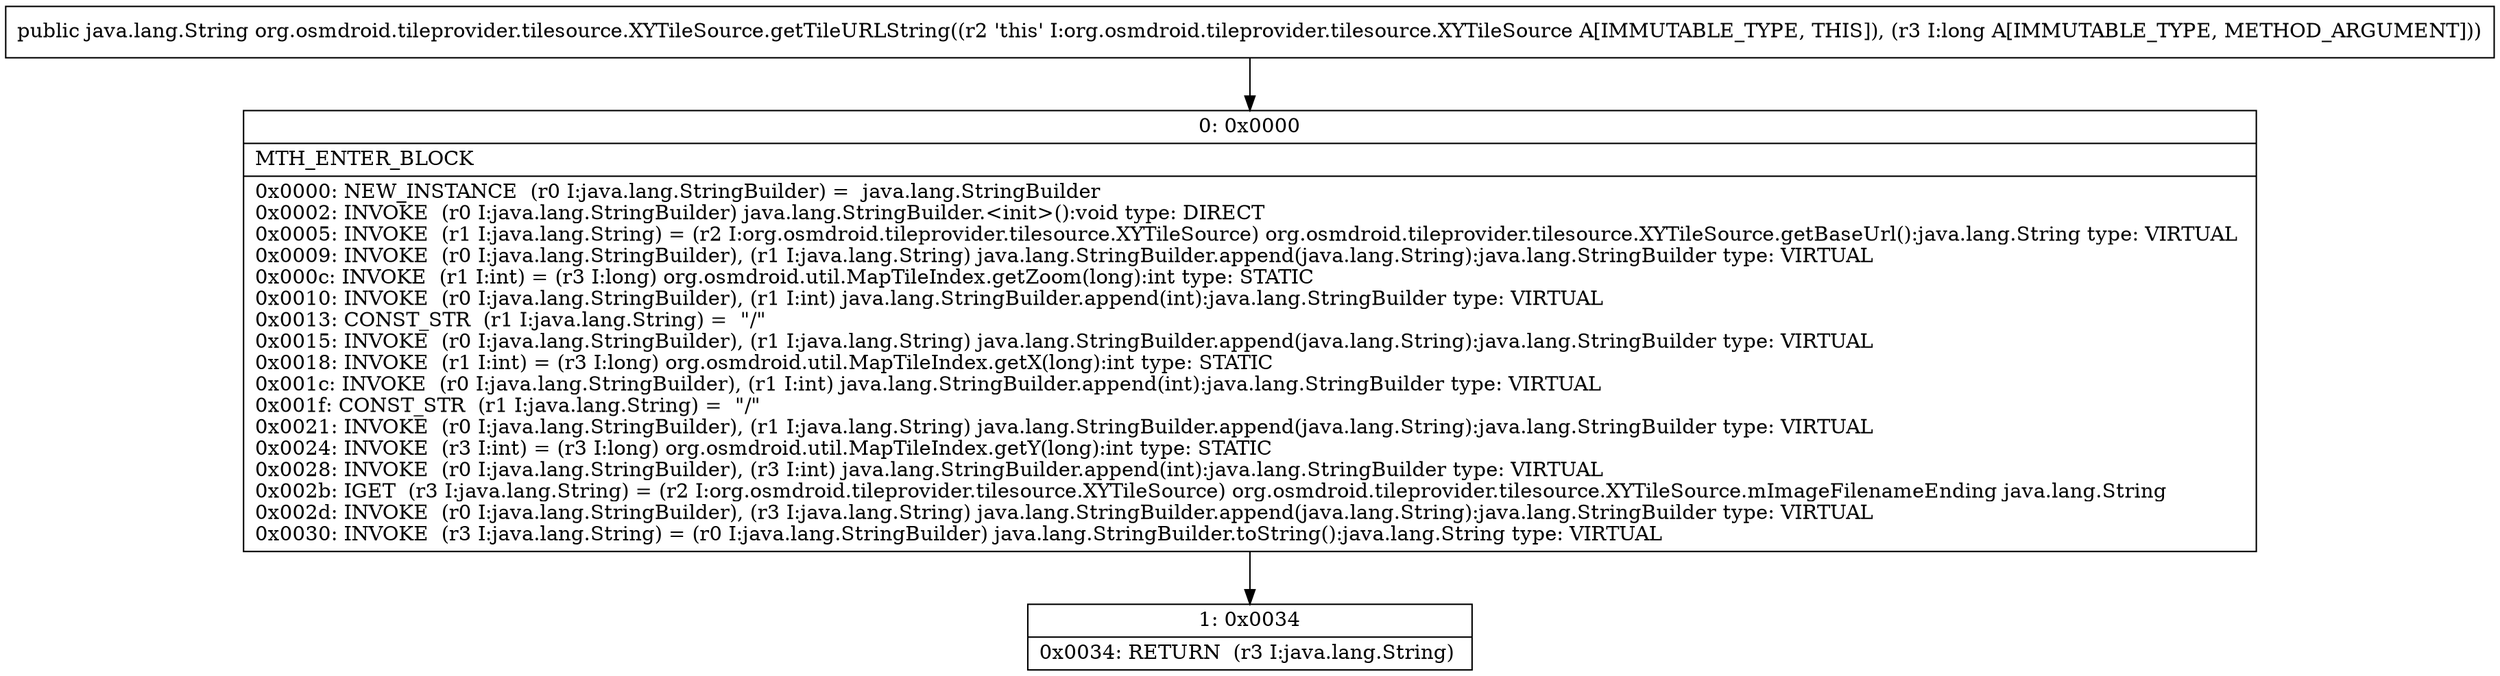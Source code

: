 digraph "CFG fororg.osmdroid.tileprovider.tilesource.XYTileSource.getTileURLString(J)Ljava\/lang\/String;" {
Node_0 [shape=record,label="{0\:\ 0x0000|MTH_ENTER_BLOCK\l|0x0000: NEW_INSTANCE  (r0 I:java.lang.StringBuilder) =  java.lang.StringBuilder \l0x0002: INVOKE  (r0 I:java.lang.StringBuilder) java.lang.StringBuilder.\<init\>():void type: DIRECT \l0x0005: INVOKE  (r1 I:java.lang.String) = (r2 I:org.osmdroid.tileprovider.tilesource.XYTileSource) org.osmdroid.tileprovider.tilesource.XYTileSource.getBaseUrl():java.lang.String type: VIRTUAL \l0x0009: INVOKE  (r0 I:java.lang.StringBuilder), (r1 I:java.lang.String) java.lang.StringBuilder.append(java.lang.String):java.lang.StringBuilder type: VIRTUAL \l0x000c: INVOKE  (r1 I:int) = (r3 I:long) org.osmdroid.util.MapTileIndex.getZoom(long):int type: STATIC \l0x0010: INVOKE  (r0 I:java.lang.StringBuilder), (r1 I:int) java.lang.StringBuilder.append(int):java.lang.StringBuilder type: VIRTUAL \l0x0013: CONST_STR  (r1 I:java.lang.String) =  \"\/\" \l0x0015: INVOKE  (r0 I:java.lang.StringBuilder), (r1 I:java.lang.String) java.lang.StringBuilder.append(java.lang.String):java.lang.StringBuilder type: VIRTUAL \l0x0018: INVOKE  (r1 I:int) = (r3 I:long) org.osmdroid.util.MapTileIndex.getX(long):int type: STATIC \l0x001c: INVOKE  (r0 I:java.lang.StringBuilder), (r1 I:int) java.lang.StringBuilder.append(int):java.lang.StringBuilder type: VIRTUAL \l0x001f: CONST_STR  (r1 I:java.lang.String) =  \"\/\" \l0x0021: INVOKE  (r0 I:java.lang.StringBuilder), (r1 I:java.lang.String) java.lang.StringBuilder.append(java.lang.String):java.lang.StringBuilder type: VIRTUAL \l0x0024: INVOKE  (r3 I:int) = (r3 I:long) org.osmdroid.util.MapTileIndex.getY(long):int type: STATIC \l0x0028: INVOKE  (r0 I:java.lang.StringBuilder), (r3 I:int) java.lang.StringBuilder.append(int):java.lang.StringBuilder type: VIRTUAL \l0x002b: IGET  (r3 I:java.lang.String) = (r2 I:org.osmdroid.tileprovider.tilesource.XYTileSource) org.osmdroid.tileprovider.tilesource.XYTileSource.mImageFilenameEnding java.lang.String \l0x002d: INVOKE  (r0 I:java.lang.StringBuilder), (r3 I:java.lang.String) java.lang.StringBuilder.append(java.lang.String):java.lang.StringBuilder type: VIRTUAL \l0x0030: INVOKE  (r3 I:java.lang.String) = (r0 I:java.lang.StringBuilder) java.lang.StringBuilder.toString():java.lang.String type: VIRTUAL \l}"];
Node_1 [shape=record,label="{1\:\ 0x0034|0x0034: RETURN  (r3 I:java.lang.String) \l}"];
MethodNode[shape=record,label="{public java.lang.String org.osmdroid.tileprovider.tilesource.XYTileSource.getTileURLString((r2 'this' I:org.osmdroid.tileprovider.tilesource.XYTileSource A[IMMUTABLE_TYPE, THIS]), (r3 I:long A[IMMUTABLE_TYPE, METHOD_ARGUMENT])) }"];
MethodNode -> Node_0;
Node_0 -> Node_1;
}

